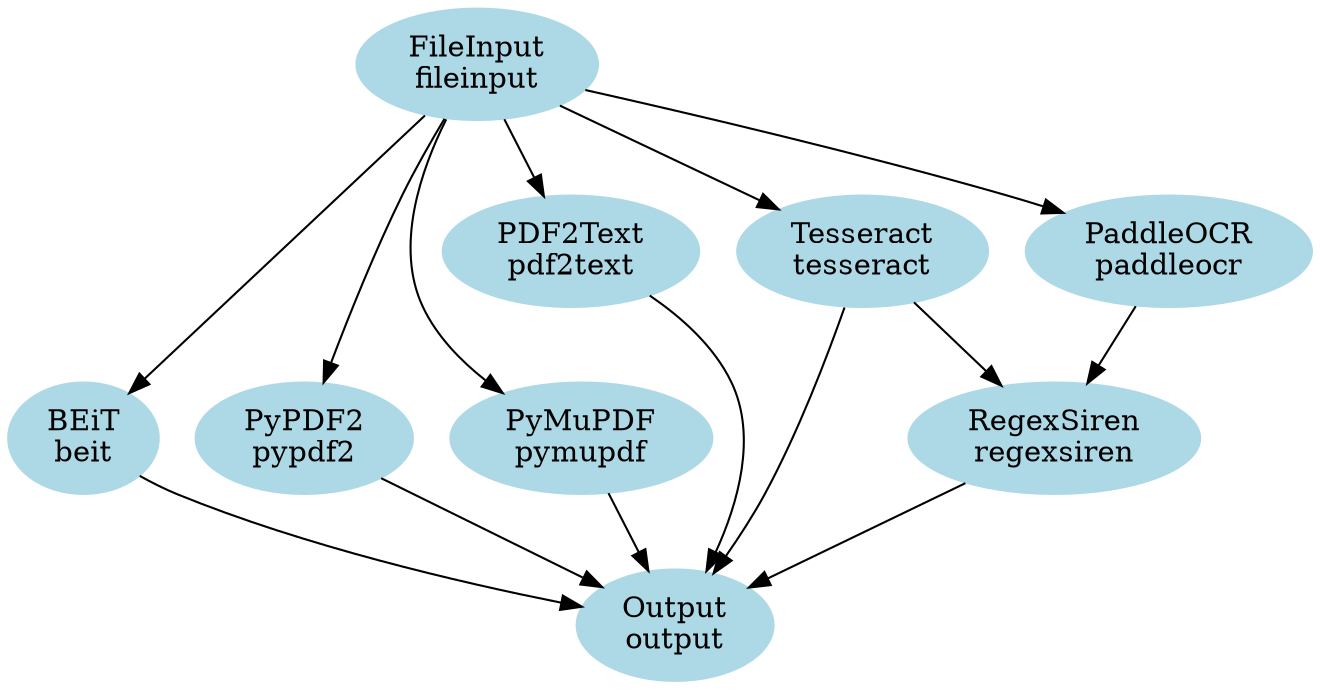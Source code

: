 digraph {
	FileInput [label="FileInput
fileinput" color=lightblue style=filled]
	BEiT [label="BEiT
beit" color=lightblue style=filled]
	PyPDF2 [label="PyPDF2
pypdf2" color=lightblue style=filled]
	PyMuPDF [label="PyMuPDF
pymupdf" color=lightblue style=filled]
	Output [label="Output
output" color=lightblue style=filled]
	PDF2Text [label="PDF2Text
pdf2text" color=lightblue style=filled]
	Tesseract [label="Tesseract
tesseract" color=lightblue style=filled]
	RegexSiren [label="RegexSiren
regexsiren" color=lightblue style=filled]
	PaddleOCR [label="PaddleOCR
paddleocr" color=lightblue style=filled]
	RegexSiren [label="RegexSiren
regexsiren" color=lightblue style=filled]
	FileInput -> BEiT
	FileInput -> PyPDF2
	FileInput -> PyMuPDF
	FileInput -> PDF2Text
	FileInput -> Tesseract
	FileInput -> PaddleOCR
	BEiT -> Output
	PyPDF2 -> Output
	PyMuPDF -> Output
	PDF2Text -> Output
	Tesseract -> Output
	Tesseract -> RegexSiren
	RegexSiren -> Output
	PaddleOCR -> RegexSiren
}
